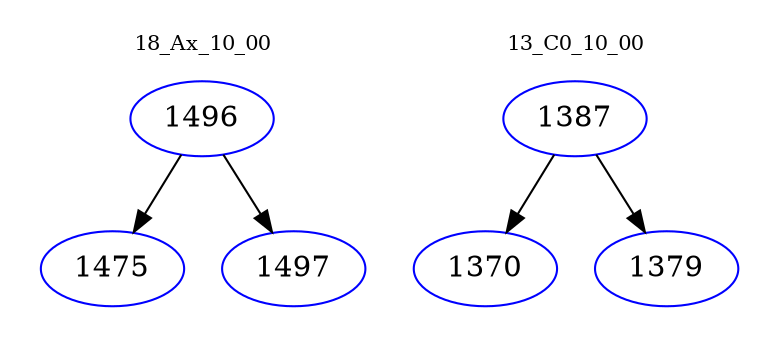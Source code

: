 digraph{
subgraph cluster_0 {
color = white
label = "18_Ax_10_00";
fontsize=10;
T0_1496 [label="1496", color="blue"]
T0_1496 -> T0_1475 [color="black"]
T0_1475 [label="1475", color="blue"]
T0_1496 -> T0_1497 [color="black"]
T0_1497 [label="1497", color="blue"]
}
subgraph cluster_1 {
color = white
label = "13_C0_10_00";
fontsize=10;
T1_1387 [label="1387", color="blue"]
T1_1387 -> T1_1370 [color="black"]
T1_1370 [label="1370", color="blue"]
T1_1387 -> T1_1379 [color="black"]
T1_1379 [label="1379", color="blue"]
}
}
